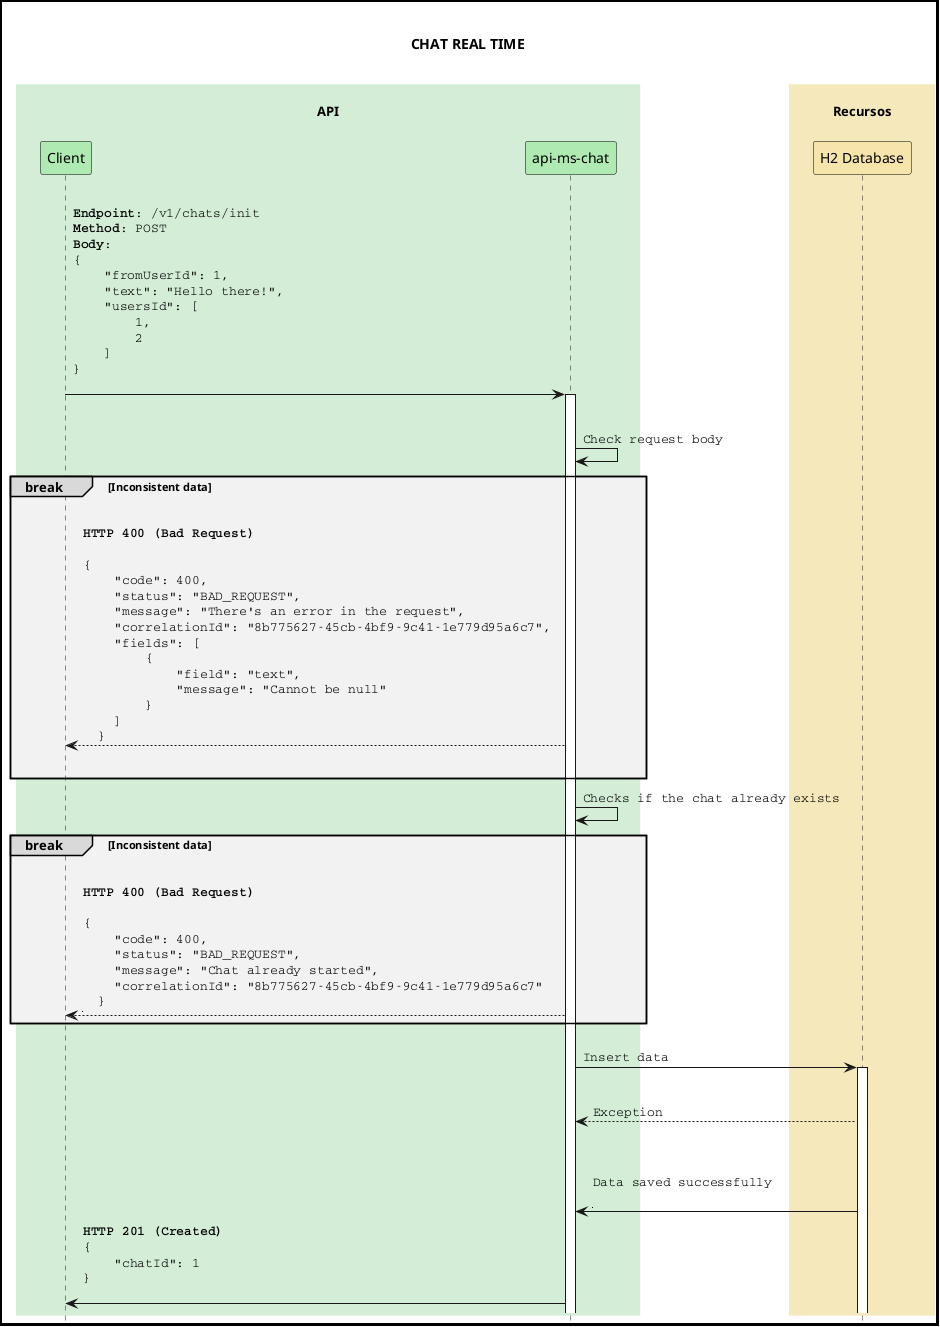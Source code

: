 @startuml CHAT REAL TIME

/'----------------------------------------------------------------------
  FORMATAÇÕES GERAIS
  ----------------------------------------------------------------------'/
skinparam diagramBorderColor black
skinparam diagramBorderThickness 3
skinparam participantPadding 20
skinparam defaultFontName helvetica
skinparam defaultFontColor black
skinparam sequenceTitleFontSize 30
skinparam sequenceParticipantBorderColor black
skinparam sequenceParticipantFontSize 14
skinparam actorBackgroundColor transparent
skinparam actorBorderColor black
skinparam actorFontSize 14
skinparam sequenceBoxBorderColor transparent
skinparam sequenceGroupBodyBackgroundColor transparent
skinparam sequenceReferenceBackgroundColor ffffe6
skinparam arrowFontName Courier
skinparam shadowing false
skinparam useBetaStyle true
hide footbox

/'----------------------------------------------------------------------
  PARTICIPANTES
  ----------------------------------------------------------------------'/
box "\nAPI\n" #d3edd6
  participant cli as "Client" #aeeab2
  participant api as "api-ms-chat" #aeeab2
end box
box "\nRecursos\n" #f5e8ba
  participant database as "H2 Database" #f5e5ab
end box

/'----------------------------------------------------------------------
  TITULO
  ----------------------------------------------------------------------'/
title \n\
CHAT REAL TIME\n

/'----------------------------------------------------------------------
  FLUXO
  ----------------------------------------------------------------------'/

cli -> api ++: \n\
<b>Endpoint</b>: /v1/chats/init \n\
<b>Method</b>: POST \n\
<b>Body</b>: \n\
{\n\
    "fromUserId": 1, \n\
    "text": "Hello there!", \n\
    "usersId": [ \n\
        1, \n\
        2 \n\
    ] \n\
} \n
|||

api -> api: Check request body

break#d9d9d9 #f2f2f2 Inconsistent data
|||

api --> cli: \
<b>HTTP 400 (Bad Request)</b> \n\
\n\
{ \n\
    "code": 400, \n\
    "status": "BAD_REQUEST", \n\
    "message": "There's an error in the request", \n\
    "correlationId": "8b775627-45cb-4bf9-9c41-1e779d95a6c7", \n\
    "fields": [ \n\
        { \n\
            "field": "text", \n\
            "message": "Cannot be null" \n\
        } \n\
    ] \n\
  }
|||
end 

api -> api: Checks if the chat already exists

break#d9d9d9 #f2f2f2 Inconsistent data
|||

api --> cli: \
<b>HTTP 400 (Bad Request)</b> \n\
\n\
{ \n\
    "code": 400,  \n\
    "status": "BAD_REQUEST",  \n\
    "message": "Chat already started",  \n\
    "correlationId": "8b775627-45cb-4bf9-9c41-1e779d95a6c7" \n\
  } \n\
|||
end 


api -> database ++: \
\n\
Insert data
|||

database --> api: \
Exception
|||

database -> api: \
\n\
Data saved successfully\n\
\n\
|||

api -> cli: \
<b>HTTP 201 (Created)</b> \n\
{ \n\
    "chatId": 1 \n\
} \n\

@enduml
